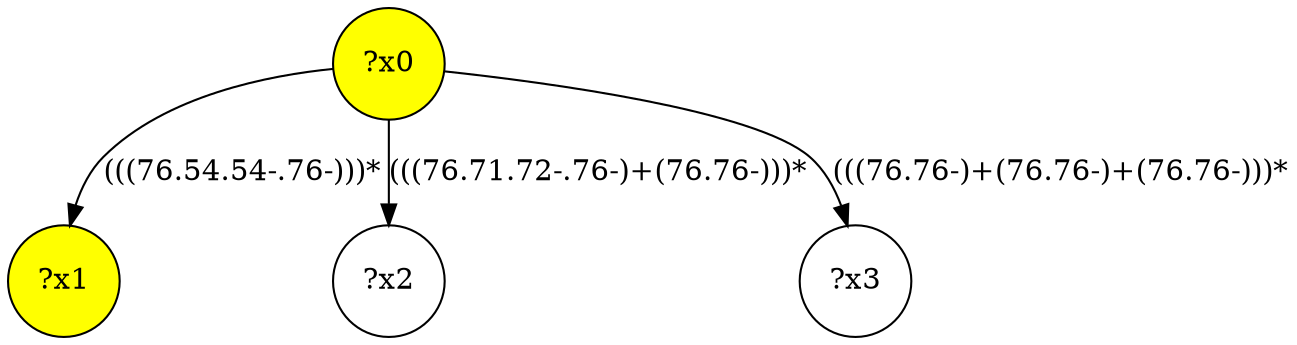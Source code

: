 digraph g {
	x0 [fillcolor="yellow", style="filled," shape=circle, label="?x0"];
	x1 [fillcolor="yellow", style="filled," shape=circle, label="?x1"];
	x0 -> x1 [label="(((76.54.54-.76-)))*"];
	x2 [shape=circle, label="?x2"];
	x0 -> x2 [label="(((76.71.72-.76-)+(76.76-)))*"];
	x3 [shape=circle, label="?x3"];
	x0 -> x3 [label="(((76.76-)+(76.76-)+(76.76-)))*"];
}

